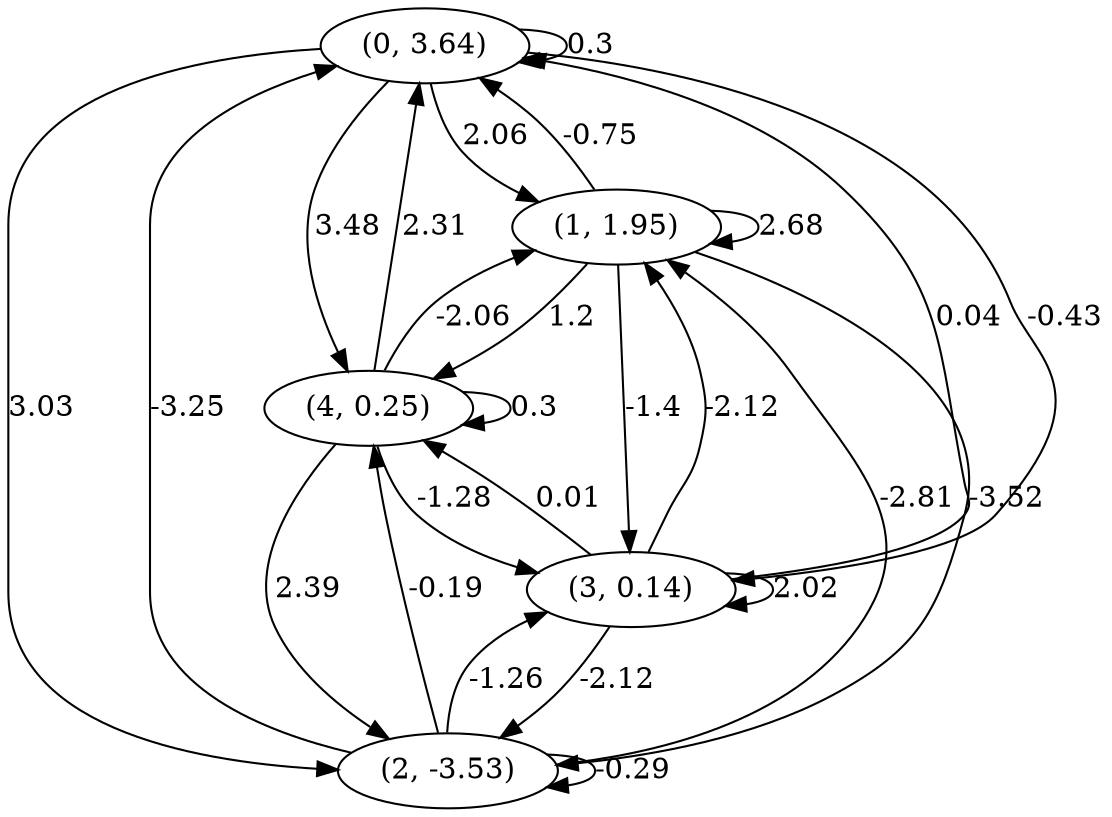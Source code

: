 digraph {
    0 [ label = "(0, 3.64)" ]
    1 [ label = "(1, 1.95)" ]
    2 [ label = "(2, -3.53)" ]
    3 [ label = "(3, 0.14)" ]
    4 [ label = "(4, 0.25)" ]
    0 -> 0 [ label = "0.3" ]
    1 -> 1 [ label = "2.68" ]
    2 -> 2 [ label = "-0.29" ]
    3 -> 3 [ label = "2.02" ]
    4 -> 4 [ label = "0.3" ]
    1 -> 0 [ label = "-0.75" ]
    2 -> 0 [ label = "-3.25" ]
    3 -> 0 [ label = "0.04" ]
    4 -> 0 [ label = "2.31" ]
    0 -> 1 [ label = "2.06" ]
    2 -> 1 [ label = "-2.81" ]
    3 -> 1 [ label = "-2.12" ]
    4 -> 1 [ label = "-2.06" ]
    0 -> 2 [ label = "3.03" ]
    1 -> 2 [ label = "-3.52" ]
    3 -> 2 [ label = "-2.12" ]
    4 -> 2 [ label = "2.39" ]
    0 -> 3 [ label = "-0.43" ]
    1 -> 3 [ label = "-1.4" ]
    2 -> 3 [ label = "-1.26" ]
    4 -> 3 [ label = "-1.28" ]
    0 -> 4 [ label = "3.48" ]
    1 -> 4 [ label = "1.2" ]
    2 -> 4 [ label = "-0.19" ]
    3 -> 4 [ label = "0.01" ]
}


